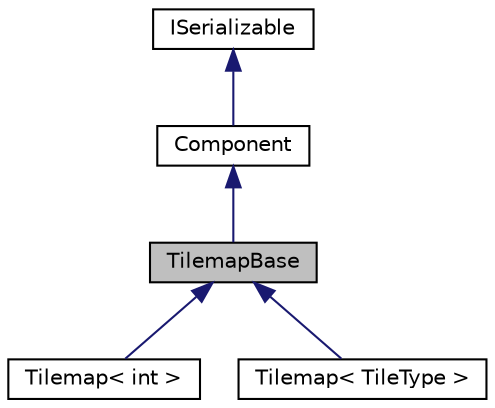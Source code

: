 digraph "TilemapBase"
{
 // LATEX_PDF_SIZE
  edge [fontname="Helvetica",fontsize="10",labelfontname="Helvetica",labelfontsize="10"];
  node [fontname="Helvetica",fontsize="10",shape=record];
  Node1 [label="TilemapBase",height=0.2,width=0.4,color="black", fillcolor="grey75", style="filled", fontcolor="black",tooltip="untemplatized base Tilemap class"];
  Node2 -> Node1 [dir="back",color="midnightblue",fontsize="10",style="solid"];
  Node2 [label="Component",height=0.2,width=0.4,color="black", fillcolor="white", style="filled",URL="$classComponent.html",tooltip=" "];
  Node3 -> Node2 [dir="back",color="midnightblue",fontsize="10",style="solid"];
  Node3 [label="ISerializable",height=0.2,width=0.4,color="black", fillcolor="white", style="filled",URL="$classISerializable.html",tooltip="interface for all serializable objects"];
  Node1 -> Node4 [dir="back",color="midnightblue",fontsize="10",style="solid"];
  Node4 [label="Tilemap\< int \>",height=0.2,width=0.4,color="black", fillcolor="white", style="filled",URL="$classTilemap.html",tooltip=" "];
  Node1 -> Node5 [dir="back",color="midnightblue",fontsize="10",style="solid"];
  Node5 [label="Tilemap\< TileType \>",height=0.2,width=0.4,color="black", fillcolor="white", style="filled",URL="$classTilemap.html",tooltip="Loads and manages a tilemap array."];
}

